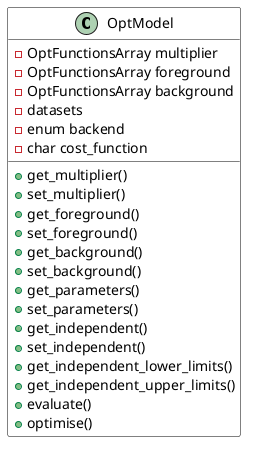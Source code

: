 @startuml OptModel_diagram

skinparam class {
BackgroundColor White
ArrowColor Black
BorderColor Black
}

class OptModel{
- OptFunctionsArray multiplier
- OptFunctionsArray foreground
- OptFunctionsArray background
- datasets
- enum backend
- char cost_function
+ get_multiplier()
+ set_multiplier()
+ get_foreground()
+ set_foreground()
+ get_background()
+ set_background()
+ get_parameters()
+ set_parameters()
+ get_independent()
+ set_independent()
+ get_independent_lower_limits()
+ get_independent_upper_limits()
+ evaluate()
+ optimise()
}
@enduml